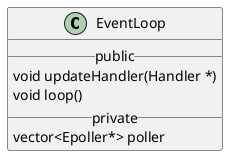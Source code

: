 @startuml EventLoop
class EventLoop {
    __ public __
    void updateHandler(Handler *)
    void loop()
    __ private __
    vector<Epoller*> poller
}
@enduml